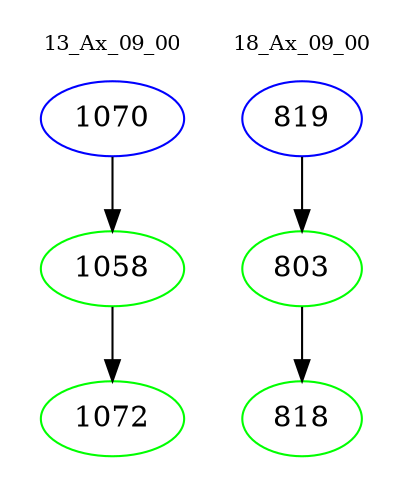 digraph{
subgraph cluster_0 {
color = white
label = "13_Ax_09_00";
fontsize=10;
T0_1070 [label="1070", color="blue"]
T0_1070 -> T0_1058 [color="black"]
T0_1058 [label="1058", color="green"]
T0_1058 -> T0_1072 [color="black"]
T0_1072 [label="1072", color="green"]
}
subgraph cluster_1 {
color = white
label = "18_Ax_09_00";
fontsize=10;
T1_819 [label="819", color="blue"]
T1_819 -> T1_803 [color="black"]
T1_803 [label="803", color="green"]
T1_803 -> T1_818 [color="black"]
T1_818 [label="818", color="green"]
}
}
